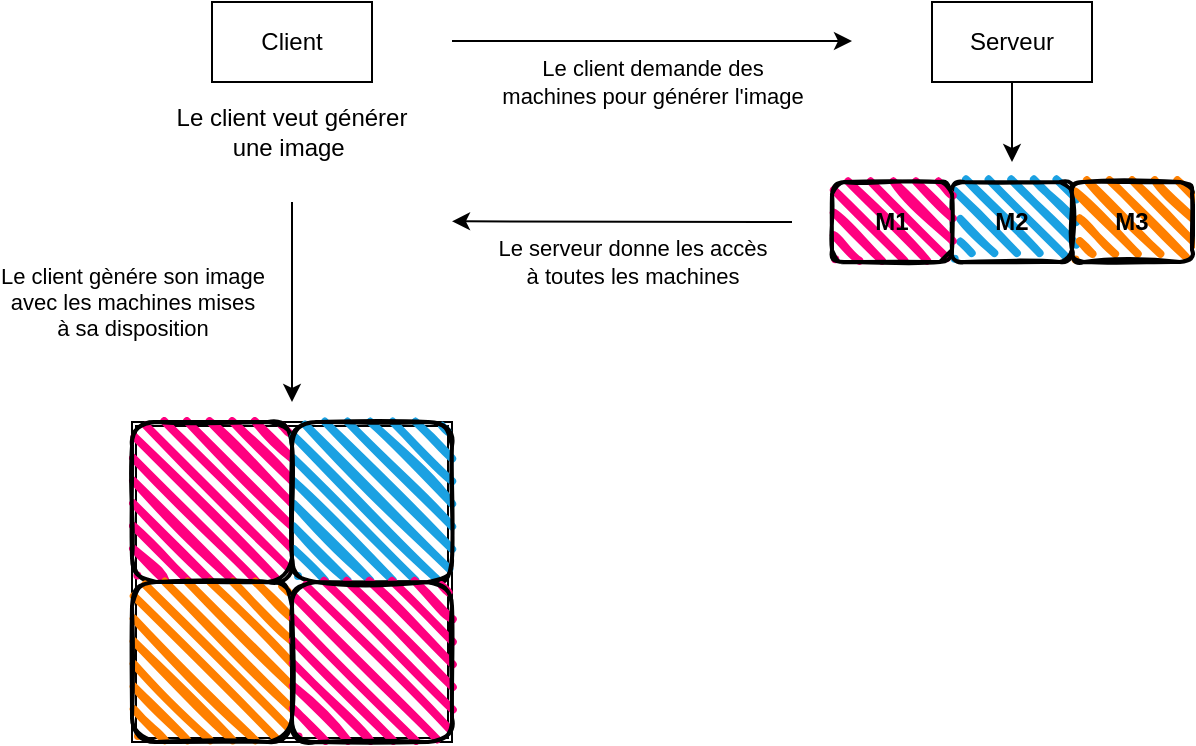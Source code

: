 <mxfile version="24.4.13" type="device">
  <diagram name="Page-1" id="m5XqweB8EYQxsQ72TOpW">
    <mxGraphModel dx="724" dy="452" grid="1" gridSize="10" guides="1" tooltips="1" connect="1" arrows="1" fold="1" page="1" pageScale="1" pageWidth="827" pageHeight="1169" math="0" shadow="0">
      <root>
        <mxCell id="0" />
        <mxCell id="1" parent="0" />
        <mxCell id="OMP3_EN-doG6q4LS8CJa-1" value="Client" style="rounded=0;whiteSpace=wrap;html=1;" vertex="1" parent="1">
          <mxGeometry x="160" y="240" width="80" height="40" as="geometry" />
        </mxCell>
        <mxCell id="OMP3_EN-doG6q4LS8CJa-2" value="Serveur" style="rounded=0;whiteSpace=wrap;html=1;" vertex="1" parent="1">
          <mxGeometry x="520" y="240" width="80" height="40" as="geometry" />
        </mxCell>
        <mxCell id="OMP3_EN-doG6q4LS8CJa-3" value="Le client veut générer une image&amp;nbsp;" style="text;html=1;align=center;verticalAlign=middle;whiteSpace=wrap;rounded=0;" vertex="1" parent="1">
          <mxGeometry x="135" y="290" width="130" height="30" as="geometry" />
        </mxCell>
        <mxCell id="OMP3_EN-doG6q4LS8CJa-5" value="Le client demande des&lt;div&gt;machines pour générer l&#39;image&lt;/div&gt;" style="endArrow=classic;html=1;rounded=0;" edge="1" parent="1">
          <mxGeometry y="-20" width="50" height="50" relative="1" as="geometry">
            <mxPoint x="280" y="259.5" as="sourcePoint" />
            <mxPoint x="480" y="259.5" as="targetPoint" />
            <mxPoint as="offset" />
          </mxGeometry>
        </mxCell>
        <mxCell id="OMP3_EN-doG6q4LS8CJa-78" value="" style="endArrow=classic;html=1;rounded=0;exitX=0.5;exitY=1;exitDx=0;exitDy=0;" edge="1" parent="1" source="OMP3_EN-doG6q4LS8CJa-2">
          <mxGeometry width="50" height="50" relative="1" as="geometry">
            <mxPoint x="430" y="360" as="sourcePoint" />
            <mxPoint x="560" y="320" as="targetPoint" />
          </mxGeometry>
        </mxCell>
        <mxCell id="OMP3_EN-doG6q4LS8CJa-79" value="Le serveur donne les accès&lt;div&gt;à toutes les machines&lt;/div&gt;" style="endArrow=classic;html=1;rounded=0;" edge="1" parent="1">
          <mxGeometry x="-0.067" y="20" width="50" height="50" relative="1" as="geometry">
            <mxPoint x="450" y="350" as="sourcePoint" />
            <mxPoint x="280" y="349.66" as="targetPoint" />
            <mxPoint as="offset" />
          </mxGeometry>
        </mxCell>
        <mxCell id="OMP3_EN-doG6q4LS8CJa-80" value="Le client gènére son image&lt;div&gt;avec les machines mises&lt;/div&gt;&lt;div&gt;à sa disposition&lt;/div&gt;" style="endArrow=classic;html=1;rounded=0;" edge="1" parent="1">
          <mxGeometry y="-80" width="50" height="50" relative="1" as="geometry">
            <mxPoint x="200" y="340" as="sourcePoint" />
            <mxPoint x="200" y="440" as="targetPoint" />
            <mxPoint as="offset" />
          </mxGeometry>
        </mxCell>
        <mxCell id="OMP3_EN-doG6q4LS8CJa-81" value="" style="shape=ext;double=1;whiteSpace=wrap;html=1;aspect=fixed;" vertex="1" parent="1">
          <mxGeometry x="120" y="450" width="160" height="160" as="geometry" />
        </mxCell>
        <mxCell id="OMP3_EN-doG6q4LS8CJa-82" value="" style="rounded=1;whiteSpace=wrap;html=1;strokeWidth=2;fillWeight=4;hachureGap=8;hachureAngle=45;fillColor=#FF0080;sketch=1;" vertex="1" parent="1">
          <mxGeometry x="120" y="450" width="80" height="80" as="geometry" />
        </mxCell>
        <mxCell id="OMP3_EN-doG6q4LS8CJa-83" value="" style="rounded=1;whiteSpace=wrap;html=1;strokeWidth=2;fillWeight=4;hachureGap=8;hachureAngle=45;fillColor=#1ba1e2;sketch=1;" vertex="1" parent="1">
          <mxGeometry x="200" y="450" width="80" height="80" as="geometry" />
        </mxCell>
        <mxCell id="OMP3_EN-doG6q4LS8CJa-84" value="" style="rounded=1;whiteSpace=wrap;html=1;strokeWidth=2;fillWeight=4;hachureGap=8;hachureAngle=45;fillColor=#FF8000;sketch=1;" vertex="1" parent="1">
          <mxGeometry x="120" y="530" width="80" height="80" as="geometry" />
        </mxCell>
        <mxCell id="OMP3_EN-doG6q4LS8CJa-85" value="" style="rounded=1;whiteSpace=wrap;html=1;strokeWidth=2;fillWeight=4;hachureGap=8;hachureAngle=45;fillColor=#FF0080;sketch=1;" vertex="1" parent="1">
          <mxGeometry x="200" y="530" width="80" height="80" as="geometry" />
        </mxCell>
        <mxCell id="OMP3_EN-doG6q4LS8CJa-87" value="&lt;b&gt;M2&lt;/b&gt;" style="rounded=1;whiteSpace=wrap;html=1;strokeWidth=2;fillWeight=4;hachureGap=8;hachureAngle=45;fillColor=#1ba1e2;sketch=1;" vertex="1" parent="1">
          <mxGeometry x="530" y="330" width="60" height="40" as="geometry" />
        </mxCell>
        <mxCell id="OMP3_EN-doG6q4LS8CJa-88" value="&lt;b&gt;M3&lt;/b&gt;" style="rounded=1;whiteSpace=wrap;html=1;strokeWidth=2;fillWeight=4;hachureGap=8;hachureAngle=45;fillColor=#FF8000;sketch=1;" vertex="1" parent="1">
          <mxGeometry x="590" y="330" width="60" height="40" as="geometry" />
        </mxCell>
        <mxCell id="OMP3_EN-doG6q4LS8CJa-89" value="&lt;b&gt;M1&lt;/b&gt;" style="rounded=1;whiteSpace=wrap;html=1;strokeWidth=2;fillWeight=4;hachureGap=8;hachureAngle=45;fillColor=#FF0080;sketch=1;" vertex="1" parent="1">
          <mxGeometry x="470" y="330" width="60" height="40" as="geometry" />
        </mxCell>
      </root>
    </mxGraphModel>
  </diagram>
</mxfile>
